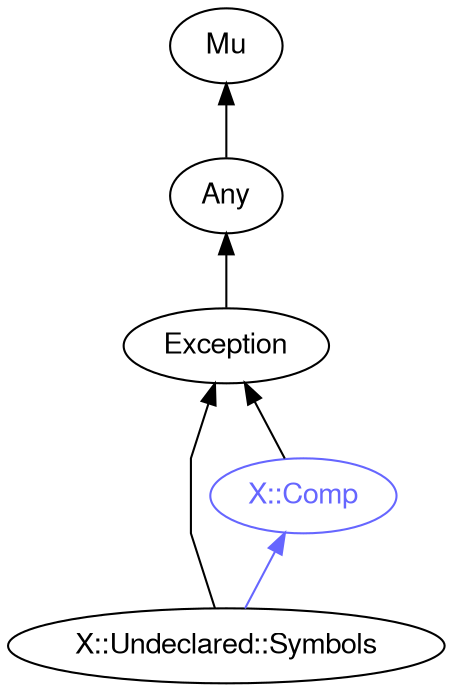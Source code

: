 digraph "perl6-type-graph" {
    rankdir=BT;
    splines=polyline;
    overlap=false; 
    // Types
    "X::Undeclared::Symbols" [color="#000000", fontcolor="#000000", href="/type/X::Undeclared::Symbols", fontname="FreeSans"];
    "Mu" [color="#000000", fontcolor="#000000", href="/type/Mu", fontname="FreeSans"];
    "Any" [color="#000000", fontcolor="#000000", href="/type/Any", fontname="FreeSans"];
    "Exception" [color="#000000", fontcolor="#000000", href="/type/Exception", fontname="FreeSans"];
    "X::Comp" [color="#6666FF", fontcolor="#6666FF", href="/type/X::Comp", fontname="FreeSans"];

    // Superclasses
    "X::Undeclared::Symbols" -> "Exception" [color="#000000"];
    "Any" -> "Mu" [color="#000000"];
    "Exception" -> "Any" [color="#000000"];
    "X::Comp" -> "Exception" [color="#000000"];

    // Roles
    "X::Undeclared::Symbols" -> "X::Comp" [color="#6666FF"];
}
